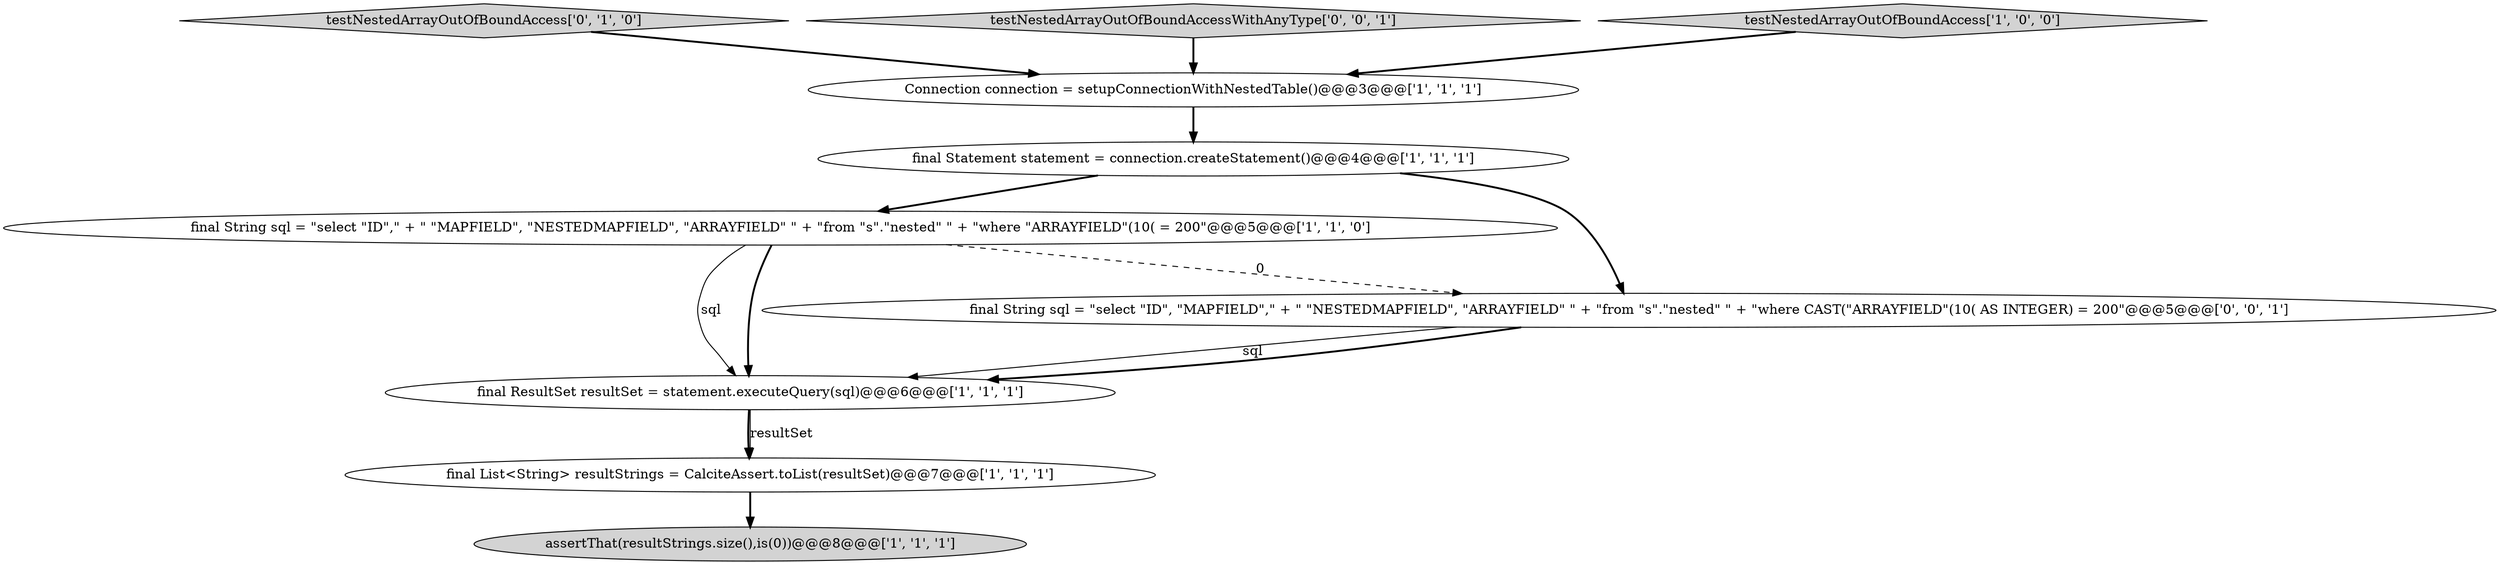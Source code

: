 digraph {
7 [style = filled, label = "testNestedArrayOutOfBoundAccess['0', '1', '0']", fillcolor = lightgray, shape = diamond image = "AAA0AAABBB2BBB"];
9 [style = filled, label = "testNestedArrayOutOfBoundAccessWithAnyType['0', '0', '1']", fillcolor = lightgray, shape = diamond image = "AAA0AAABBB3BBB"];
4 [style = filled, label = "final ResultSet resultSet = statement.executeQuery(sql)@@@6@@@['1', '1', '1']", fillcolor = white, shape = ellipse image = "AAA0AAABBB1BBB"];
3 [style = filled, label = "final String sql = \"select \"ID\",\" + \" \"MAPFIELD\", \"NESTEDMAPFIELD\", \"ARRAYFIELD\" \" + \"from \"s\".\"nested\" \" + \"where \"ARRAYFIELD\"(10( = 200\"@@@5@@@['1', '1', '0']", fillcolor = white, shape = ellipse image = "AAA0AAABBB1BBB"];
1 [style = filled, label = "final List<String> resultStrings = CalciteAssert.toList(resultSet)@@@7@@@['1', '1', '1']", fillcolor = white, shape = ellipse image = "AAA0AAABBB1BBB"];
0 [style = filled, label = "final Statement statement = connection.createStatement()@@@4@@@['1', '1', '1']", fillcolor = white, shape = ellipse image = "AAA0AAABBB1BBB"];
6 [style = filled, label = "Connection connection = setupConnectionWithNestedTable()@@@3@@@['1', '1', '1']", fillcolor = white, shape = ellipse image = "AAA0AAABBB1BBB"];
8 [style = filled, label = "final String sql = \"select \"ID\", \"MAPFIELD\",\" + \" \"NESTEDMAPFIELD\", \"ARRAYFIELD\" \" + \"from \"s\".\"nested\" \" + \"where CAST(\"ARRAYFIELD\"(10( AS INTEGER) = 200\"@@@5@@@['0', '0', '1']", fillcolor = white, shape = ellipse image = "AAA0AAABBB3BBB"];
5 [style = filled, label = "testNestedArrayOutOfBoundAccess['1', '0', '0']", fillcolor = lightgray, shape = diamond image = "AAA0AAABBB1BBB"];
2 [style = filled, label = "assertThat(resultStrings.size(),is(0))@@@8@@@['1', '1', '1']", fillcolor = lightgray, shape = ellipse image = "AAA0AAABBB1BBB"];
0->3 [style = bold, label=""];
3->8 [style = dashed, label="0"];
1->2 [style = bold, label=""];
4->1 [style = bold, label=""];
6->0 [style = bold, label=""];
8->4 [style = solid, label="sql"];
8->4 [style = bold, label=""];
5->6 [style = bold, label=""];
4->1 [style = solid, label="resultSet"];
3->4 [style = solid, label="sql"];
3->4 [style = bold, label=""];
7->6 [style = bold, label=""];
9->6 [style = bold, label=""];
0->8 [style = bold, label=""];
}
